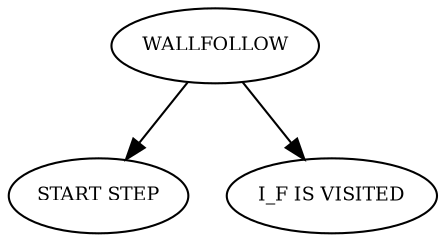 strict digraph  {
	graph [bgcolor=white,
		ordering=out,
		rotate=0
	];
	node [color=black,
		fontsize=9
	];
	WALLFOLLOW -> "START STEP";
	WALLFOLLOW -> "I_F IS VISITED";
}
